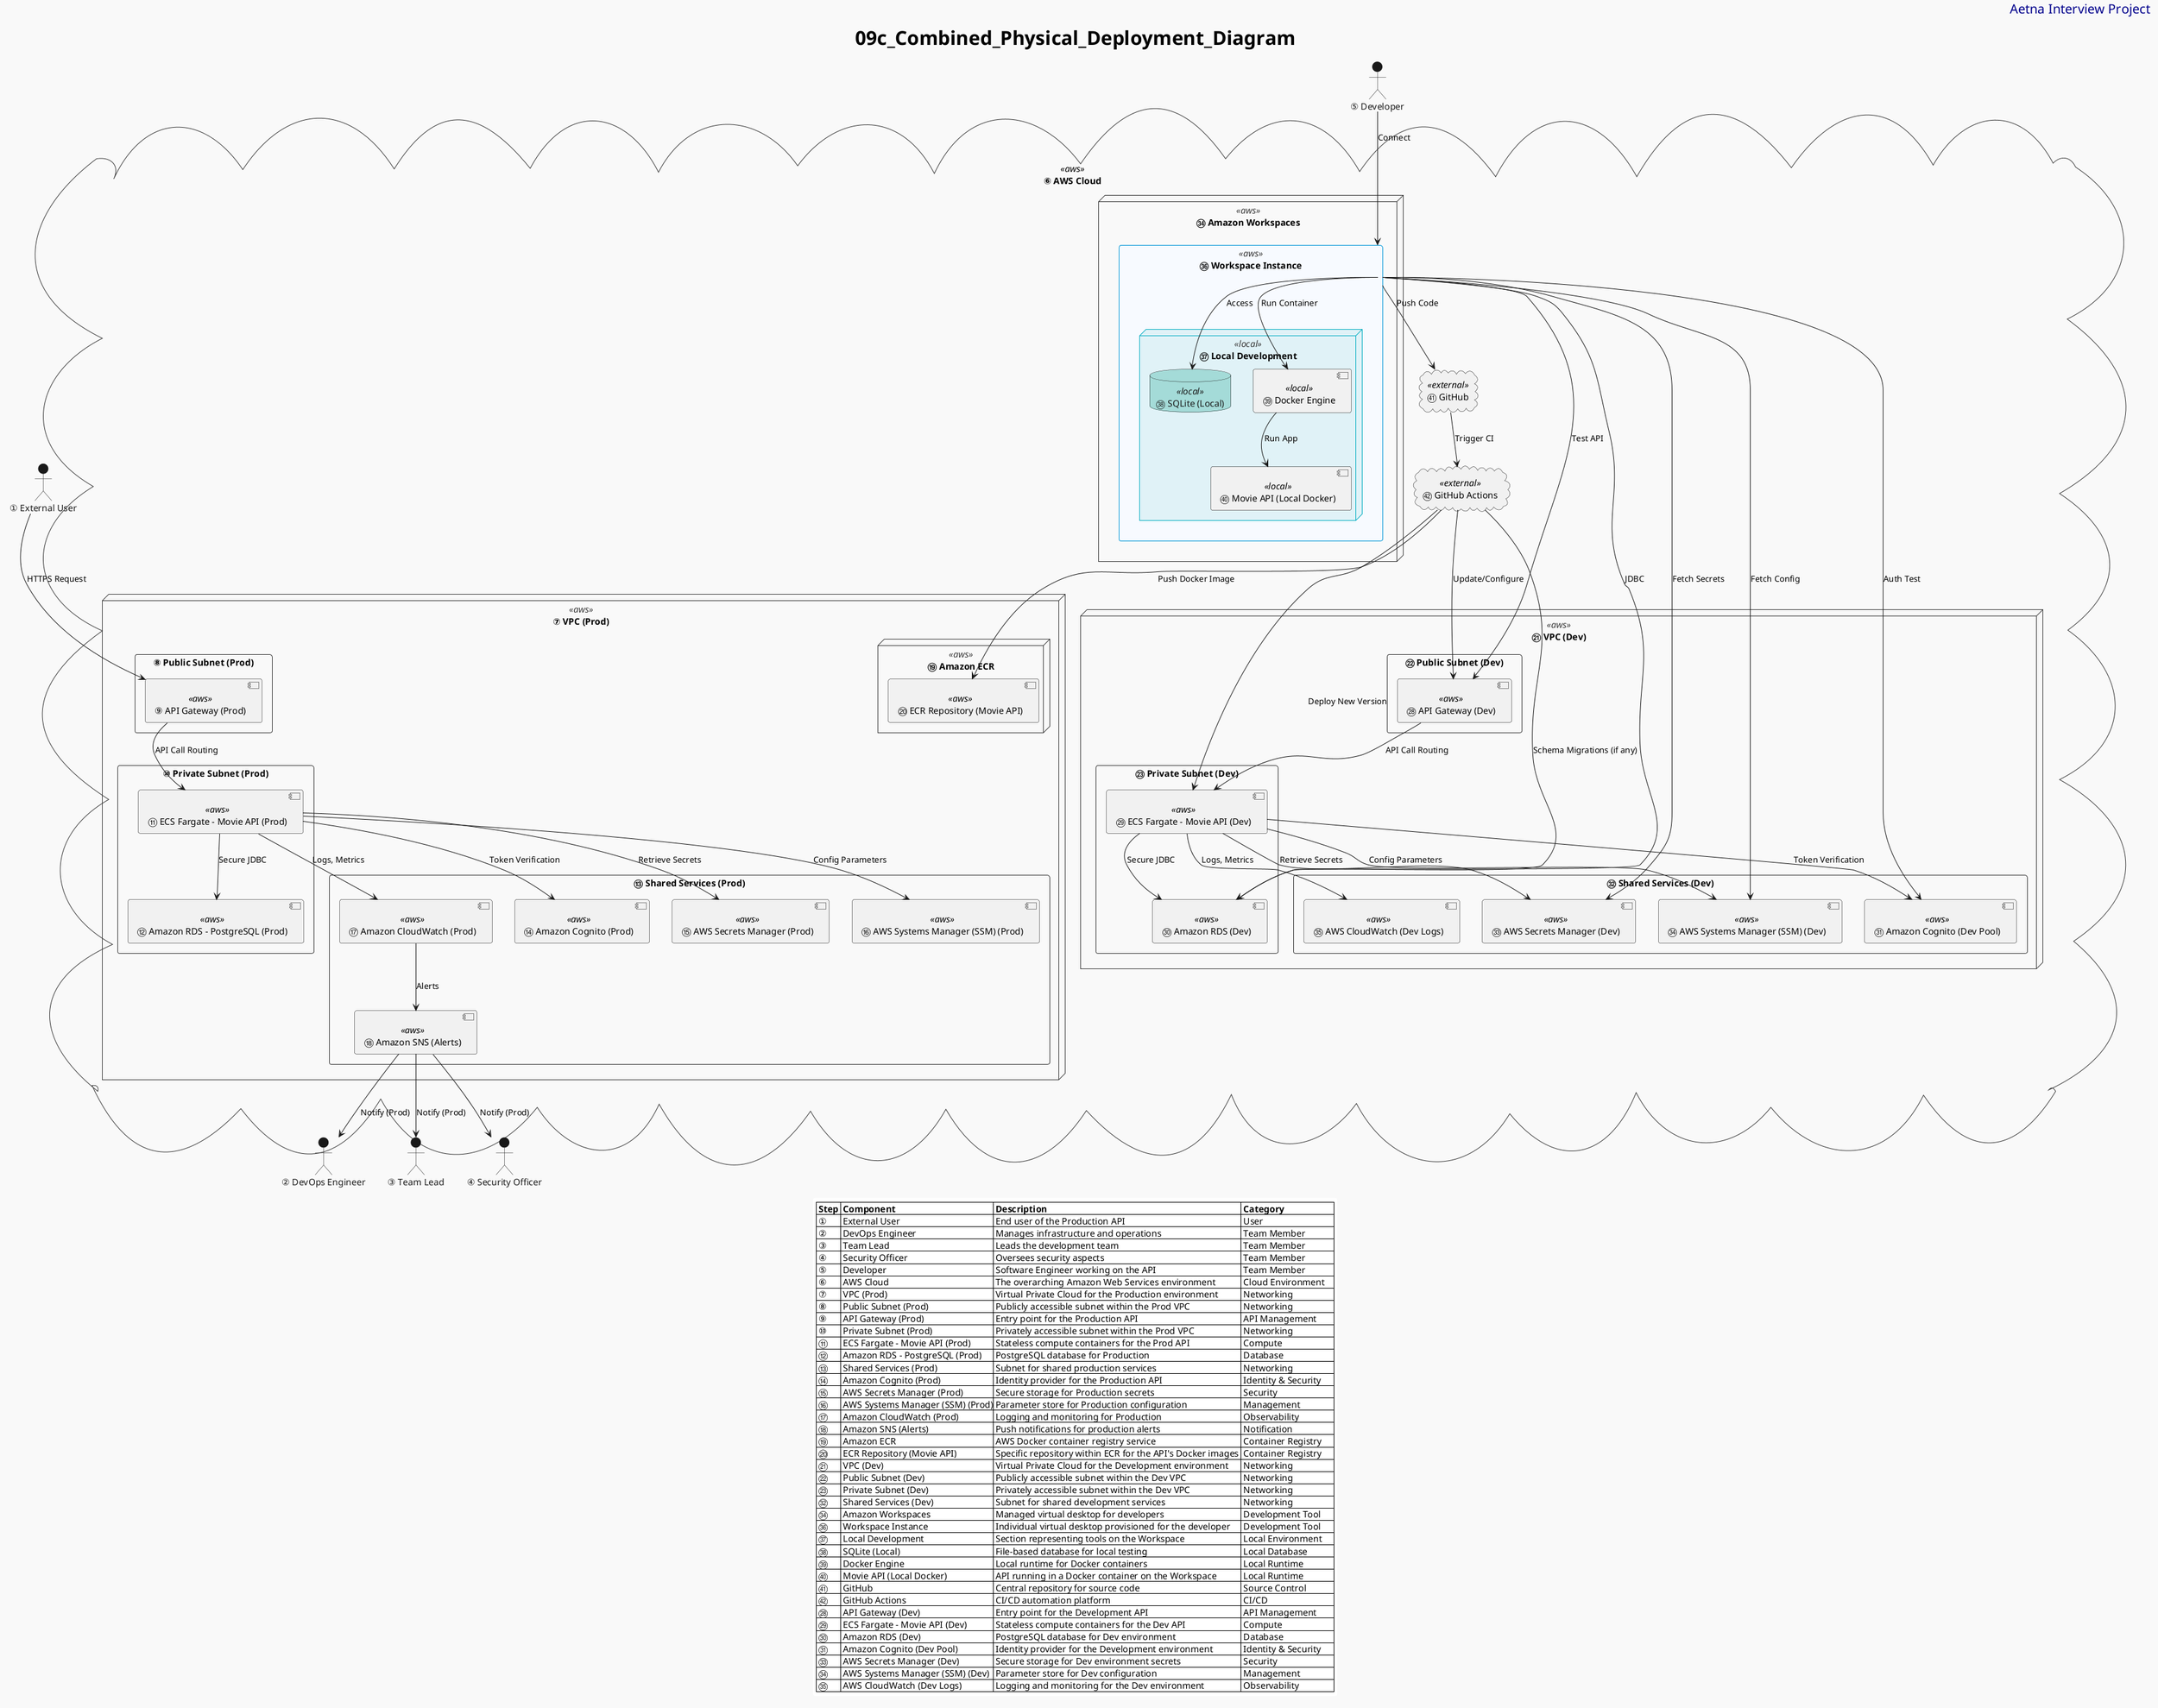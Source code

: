 @startuml 09c_Combined_Physical_Deployment_Diagram
!theme mars

skinparam HeaderFontSize 20
skinparam HeaderFontColor #00008B
header Aetna Interview Project

skinparam titleFontSize 30
title 09c_Combined_Physical_Deployment_Diagram

' Make the legend/table lighter
skinparam LegendBackgroundColor #F2F2F2  ' light gray
skinparam LegendBorderColor #CCCCCC    ' subtle border

skinparam cloudFontColor #000000
skinparam rectangle {
  BackgroundColor<<aws>> #f7faff
  BorderColor<<aws>> #0096d6
}
skinparam node {
  BackgroundColor<<local>> #e0f2f7
  BorderColor<<local>> #00acc1
}

actor "① External User" as User
actor "② DevOps Engineer" as DevOps
actor "③ Team Lead" as TL
actor "④ Security Officer" as SecOff
actor "⑤ Developer" as Developer

cloud "⑥ AWS Cloud" <<aws>> {
  node "⑦ VPC (Prod)" <<aws>> {
    rectangle "⑧ Public Subnet (Prod)" as PublicSubnetProd {
      [⑨ API Gateway (Prod)] <<aws>>
    }
    rectangle "⑩ Private Subnet (Prod)" as PrivateSubnetProd {
      [⑪ ECS Fargate - Movie API (Prod)] <<aws>>
      [⑫ Amazon RDS - PostgreSQL (Prod)] <<aws>>
    }
    rectangle "⑬ Shared Services (Prod)" as SharedServicesProd {
      [⑭ Amazon Cognito (Prod)] <<aws>>
      [⑮ AWS Secrets Manager (Prod)] <<aws>>
      [⑯ AWS Systems Manager (SSM) (Prod)] <<aws>>
      [⑰ Amazon CloudWatch (Prod)] <<aws>>
      [⑱ Amazon SNS (Alerts)] <<aws>>
    }
    node "⑲ Amazon ECR" <<aws>> {
      [⑳ ECR Repository (Movie API)] <<aws>>
    }
  }
  node "㉑ VPC (Dev)" <<aws>> {
    rectangle "㉒ Public Subnet (Dev)" as PublicSubnetDev {
      [㉘ API Gateway (Dev)] <<aws>>
    }
    rectangle "㉓ Private Subnet (Dev)" as PrivateSubnetDev {
      [㉙ ECS Fargate - Movie API (Dev)] <<aws>>
      [㉚ Amazon RDS (Dev)] <<aws>>
    }
    rectangle "㉜ Shared Services (Dev)" as SharedServicesDev {
      [㉛ Amazon Cognito (Dev Pool)] <<aws>>
      [㉝ AWS Secrets Manager (Dev)] <<aws>>
      [㉞ AWS Systems Manager (SSM) (Dev)] <<aws>>
      [㉟ AWS CloudWatch (Dev Logs)] <<aws>>
    }
  }
  node "㉞ Amazon Workspaces" <<aws>> {
    rectangle "㊱ Workspace Instance" <<aws>> {
      node "㊲ Local Development" <<local>> {
        database "㊳ SQLite (Local)" <<local>>
        [㊴ Docker Engine] <<local>>
        component "㊵ Movie API (Local Docker)" <<local>>
      }
    }
  }
  cloud "㊶ GitHub" <<external>>
  cloud "㊷ GitHub Actions" <<external>>
}

' --- Production Flows ---
User --> [⑨ API Gateway (Prod)] : HTTPS Request
[⑨ API Gateway (Prod)] --> [⑪ ECS Fargate - Movie API (Prod)] : API Call Routing
[⑪ ECS Fargate - Movie API (Prod)] --> [⑫ Amazon RDS - PostgreSQL (Prod)] : Secure JDBC
[⑪ ECS Fargate - Movie API (Prod)] --> [⑭ Amazon Cognito (Prod)] : Token Verification
[⑪ ECS Fargate - Movie API (Prod)] --> [⑮ AWS Secrets Manager (Prod)] : Retrieve Secrets
[⑪ ECS Fargate - Movie API (Prod)] --> [⑯ AWS Systems Manager (SSM) (Prod)] : Config Parameters
[⑪ ECS Fargate - Movie API (Prod)] --> [⑰ Amazon CloudWatch (Prod)] : Logs, Metrics
[⑰ Amazon CloudWatch (Prod)] --> [⑱ Amazon SNS (Alerts)] : Alerts
[⑱ Amazon SNS (Alerts)] --> DevOps : Notify (Prod)
[⑱ Amazon SNS (Alerts)] --> TL : Notify (Prod)
[⑱ Amazon SNS (Alerts)] --> SecOff : Notify (Prod)

' --- Development Flows ---
Developer --> [㊱ Workspace Instance] : Connect
[㊱ Workspace Instance] --> [㊳ SQLite (Local)] : Access
[㊱ Workspace Instance] --> [㊴ Docker Engine] : Run Container
[㊴ Docker Engine] --> [㊵ Movie API (Local Docker)] : Run App
[㊱ Workspace Instance] --> [㉚ Amazon RDS (Dev)] : JDBC
[㊱ Workspace Instance] --> [㉛ Amazon Cognito (Dev Pool)] : Auth Test
[㊱ Workspace Instance] --> [㉝ AWS Secrets Manager (Dev)] : Fetch Secrets
[㊱ Workspace Instance] --> [㉞ AWS Systems Manager (SSM) (Dev)] : Fetch Config
[㊱ Workspace Instance] --> [㉘ API Gateway (Dev)] : Test API
[㊱ Workspace Instance] --> [㊶ GitHub] : Push Code
[㊶ GitHub] --> [㊷ GitHub Actions] : Trigger CI
[㊷ GitHub Actions] --> [⑳ ECR Repository (Movie API)] : Push Docker Image
[㊷ GitHub Actions] --> [㉘ API Gateway (Dev)] : Update/Configure
[㊷ GitHub Actions] --> [㉙ ECS Fargate - Movie API (Dev)] : Deploy New Version
[㊷ GitHub Actions] --> [㉚ Amazon RDS (Dev)] : Schema Migrations (if any)
[㉘ API Gateway (Dev)] --> [㉙ ECS Fargate - Movie API (Dev)] : API Call Routing
[㉙ ECS Fargate - Movie API (Dev)] --> [㉚ Amazon RDS (Dev)] : Secure JDBC
[㉙ ECS Fargate - Movie API (Dev)] --> [㉛ Amazon Cognito (Dev Pool)] : Token Verification
[㉙ ECS Fargate - Movie API (Dev)] --> [㉝ AWS Secrets Manager (Dev)] : Retrieve Secrets
[㉙ ECS Fargate - Movie API (Dev)] --> [㉞ AWS Systems Manager (SSM) (Dev)] : Config Parameters
[㉙ ECS Fargate - Movie API (Dev)] --> [㉟ AWS CloudWatch (Dev Logs)] : Logs, Metrics

legend bottom
|= Step |= Component |= Description |= Category |
| ①  | External User                   | End user of the Production API | User                 |
| ②  | DevOps Engineer                 | Manages infrastructure and operations | Team Member          |
| ③  | Team Lead                       | Leads the development team | Team Member          |
| ④  | Security Officer                | Oversees security aspects | Team Member          |
| ⑤  | Developer                       | Software Engineer working on the API | Team Member          |
| ⑥  | AWS Cloud                       | The overarching Amazon Web Services environment | Cloud Environment    |
| ⑦  | VPC (Prod)                      | Virtual Private Cloud for the Production environment | Networking           |
| ⑧  | Public Subnet (Prod)            | Publicly accessible subnet within the Prod VPC | Networking           |
| ⑨  | API Gateway (Prod)              | Entry point for the Production API | API Management       |
| ⑩  | Private Subnet (Prod)           | Privately accessible subnet within the Prod VPC | Networking           |
| ⑪  | ECS Fargate - Movie API (Prod)  | Stateless compute containers for the Prod API | Compute              |
| ⑫  | Amazon RDS - PostgreSQL (Prod) | PostgreSQL database for Production | Database             |
| ⑬  | Shared Services (Prod)          | Subnet for shared production services | Networking           |
| ⑭  | Amazon Cognito (Prod)           | Identity provider for the Production API | Identity & Security  |
| ⑮  | AWS Secrets Manager (Prod)      | Secure storage for Production secrets | Security             |
| ⑯  | AWS Systems Manager (SSM) (Prod)| Parameter store for Production configuration | Management           |
| ⑰  | Amazon CloudWatch (Prod)        | Logging and monitoring for Production | Observability        |
| ⑱  | Amazon SNS (Alerts)             | Push notifications for production alerts | Notification         |
| ⑲  | Amazon ECR                      | AWS Docker container registry service | Container Registry   |
| ⑳  | ECR Repository (Movie API)      | Specific repository within ECR for the API's Docker images | Container Registry   |
| ㉑  | VPC (Dev)                       | Virtual Private Cloud for the Development environment | Networking           |
| ㉒  | Public Subnet (Dev)             | Publicly accessible subnet within the Dev VPC | Networking           |
| ㉓  | Private Subnet (Dev)            | Privately accessible subnet within the Dev VPC | Networking           |
| ㉜  | Shared Services (Dev)           | Subnet for shared development services | Networking           |
| ㉞  | Amazon Workspaces               | Managed virtual desktop for developers | Development Tool     |
| ㊱  | Workspace Instance              | Individual virtual desktop provisioned for the developer | Development Tool     |
| ㊲  | Local Development               | Section representing tools on the Workspace | Local Environment    |
| ㊳  | SQLite (Local)                  | File-based database for local testing | Local Database       |
| ㊴  | Docker Engine                   | Local runtime for Docker containers | Local Runtime        |
| ㊵  | Movie API (Local Docker)        | API running in a Docker container on the Workspace | Local Runtime        |
| ㊶  | GitHub                          | Central repository for source code | Source Control       |
| ㊷  | GitHub Actions                  | CI/CD automation platform | CI/CD              |
| ㉘  | API Gateway (Dev)               | Entry point for the Development API | API Management       |
| ㉙  | ECS Fargate - Movie API (Dev)   | Stateless compute containers for the Dev API | Compute              |
| ㉚  | Amazon RDS (Dev)                | PostgreSQL database for Dev environment | Database             |
| ㉛  | Amazon Cognito (Dev Pool)       | Identity provider for the Development environment | Identity & Security  |
| ㉝  | AWS Secrets Manager (Dev)       | Secure storage for Dev environment secrets | Security             |
| ㉞  | AWS Systems Manager (SSM) (Dev) | Parameter store for Dev configuration | Management           |
| ㉟  | AWS CloudWatch (Dev Logs)       | Logging and monitoring for the Dev environment | Observability        |
endlegend

@enduml